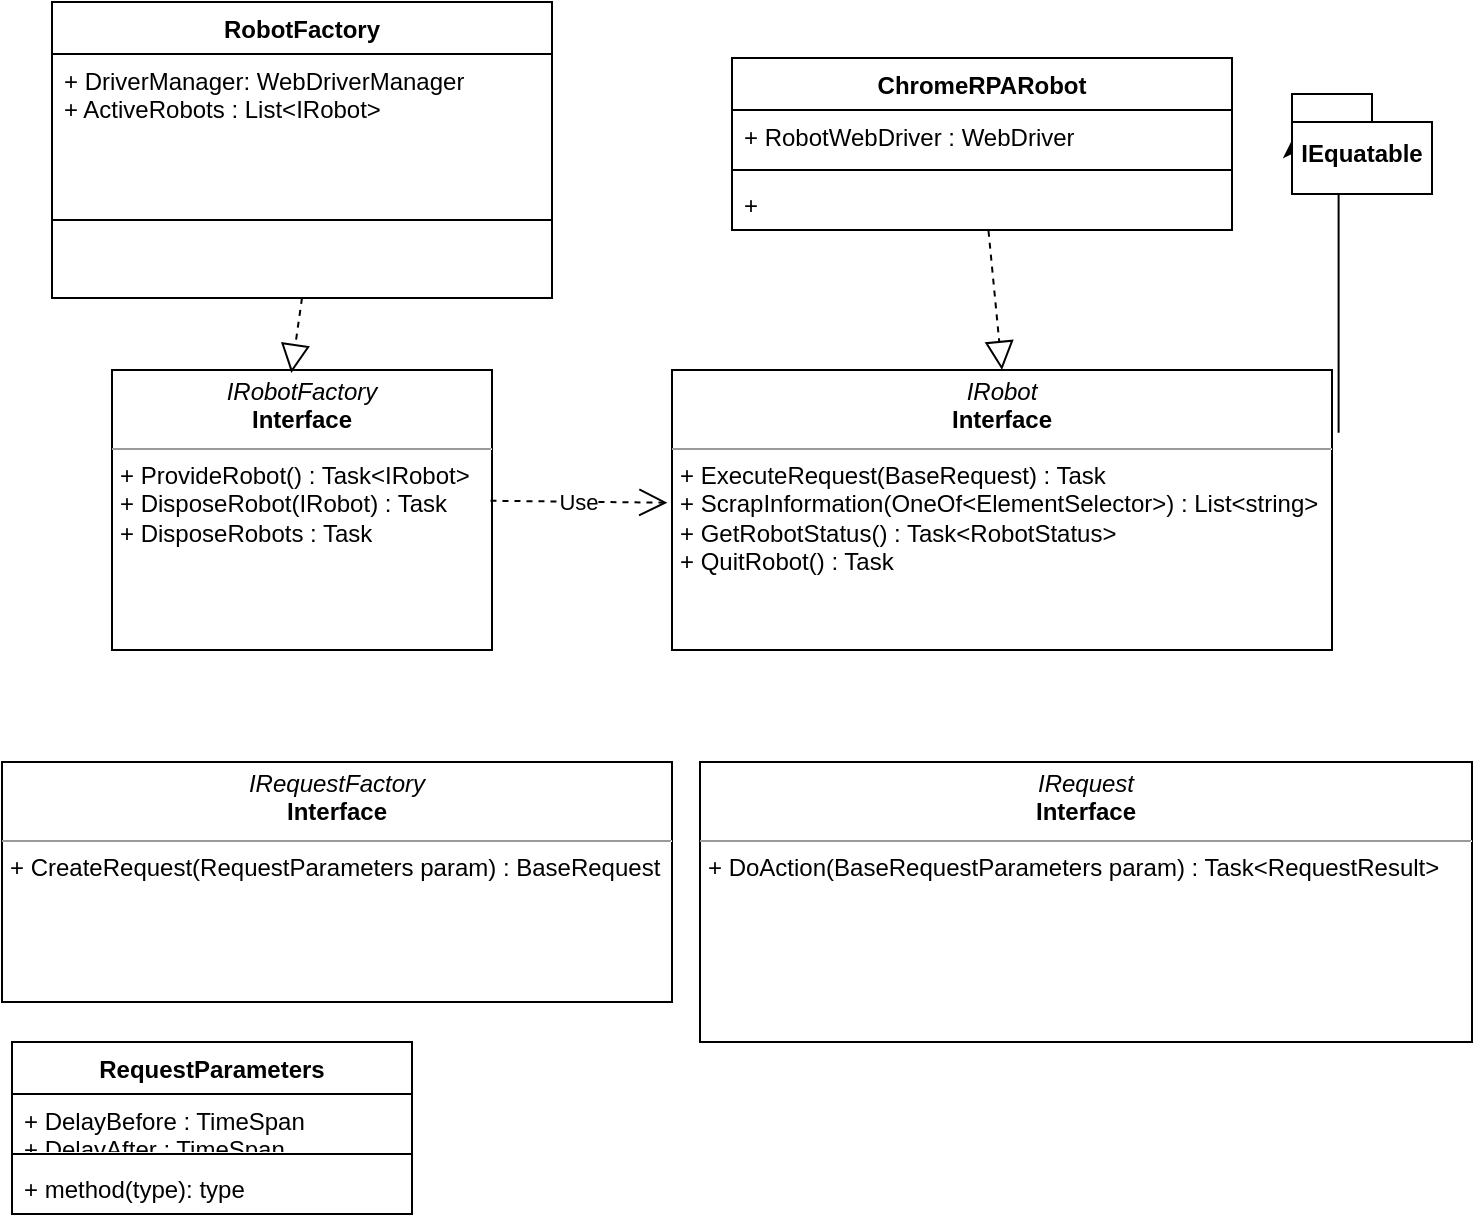 <mxfile version="21.3.8" type="github">
  <diagram id="C5RBs43oDa-KdzZeNtuy" name="Page-1">
    <mxGraphModel dx="637" dy="410" grid="1" gridSize="10" guides="1" tooltips="1" connect="1" arrows="1" fold="1" page="1" pageScale="1" pageWidth="827" pageHeight="1169" math="0" shadow="0">
      <root>
        <mxCell id="WIyWlLk6GJQsqaUBKTNV-0" />
        <mxCell id="WIyWlLk6GJQsqaUBKTNV-1" parent="WIyWlLk6GJQsqaUBKTNV-0" />
        <mxCell id="sabLhN0r8eGrxlHRT0KH-0" value="&lt;p style=&quot;margin:0px;margin-top:4px;text-align:center;&quot;&gt;&lt;i&gt;IRobotFactory&lt;/i&gt;&lt;br&gt;&lt;b&gt;Interface&lt;/b&gt;&lt;/p&gt;&lt;hr size=&quot;1&quot;&gt;&lt;p style=&quot;margin:0px;margin-left:4px;&quot;&gt;&lt;/p&gt;&lt;p style=&quot;margin:0px;margin-left:4px;&quot;&gt;+ ProvideRobot() : Task&amp;lt;IRobot&amp;gt;&lt;br&gt;+ DisposeRobot(IRobot) : Task&lt;/p&gt;&lt;p style=&quot;margin:0px;margin-left:4px;&quot;&gt;+ DisposeRobots : Task&lt;/p&gt;" style="verticalAlign=top;align=left;overflow=fill;fontSize=12;fontFamily=Helvetica;html=1;whiteSpace=wrap;" vertex="1" parent="WIyWlLk6GJQsqaUBKTNV-1">
          <mxGeometry x="120" y="584" width="190" height="140" as="geometry" />
        </mxCell>
        <mxCell id="sabLhN0r8eGrxlHRT0KH-1" value="&lt;p style=&quot;margin:0px;margin-top:4px;text-align:center;&quot;&gt;&lt;i&gt;IRobot&lt;/i&gt;&lt;br&gt;&lt;b&gt;Interface&lt;/b&gt;&lt;/p&gt;&lt;hr size=&quot;1&quot;&gt;&lt;p style=&quot;margin:0px;margin-left:4px;&quot;&gt;&lt;/p&gt;&lt;p style=&quot;margin:0px;margin-left:4px;&quot;&gt;+ ExecuteRequest(BaseRequest) : Task&lt;br&gt;+ ScrapInformation(OneOf&amp;lt;ElementSelector&amp;gt;) : List&amp;lt;string&amp;gt;&lt;/p&gt;&lt;p style=&quot;margin:0px;margin-left:4px;&quot;&gt;+ GetRobotStatus() : Task&amp;lt;RobotStatus&amp;gt;&lt;/p&gt;&lt;p style=&quot;margin:0px;margin-left:4px;&quot;&gt;+ QuitRobot() : Task&lt;/p&gt;" style="verticalAlign=top;align=left;overflow=fill;fontSize=12;fontFamily=Helvetica;html=1;whiteSpace=wrap;" vertex="1" parent="WIyWlLk6GJQsqaUBKTNV-1">
          <mxGeometry x="400" y="584" width="330" height="140" as="geometry" />
        </mxCell>
        <mxCell id="sabLhN0r8eGrxlHRT0KH-4" value="Use" style="endArrow=open;endSize=12;dashed=1;html=1;rounded=0;exitX=0.996;exitY=0.467;exitDx=0;exitDy=0;exitPerimeter=0;entryX=-0.007;entryY=0.474;entryDx=0;entryDy=0;entryPerimeter=0;" edge="1" parent="WIyWlLk6GJQsqaUBKTNV-1" source="sabLhN0r8eGrxlHRT0KH-0" target="sabLhN0r8eGrxlHRT0KH-1">
          <mxGeometry width="160" relative="1" as="geometry">
            <mxPoint x="280" y="580" as="sourcePoint" />
            <mxPoint x="440" y="580" as="targetPoint" />
          </mxGeometry>
        </mxCell>
        <mxCell id="sabLhN0r8eGrxlHRT0KH-5" value="&lt;p style=&quot;margin:0px;margin-top:4px;text-align:center;&quot;&gt;&lt;i&gt;IRequest&lt;/i&gt;&lt;br&gt;&lt;b&gt;Interface&lt;/b&gt;&lt;/p&gt;&lt;hr size=&quot;1&quot;&gt;&lt;p style=&quot;margin:0px;margin-left:4px;&quot;&gt;&lt;/p&gt;&lt;p style=&quot;margin:0px;margin-left:4px;&quot;&gt;+ DoAction(BaseRequestParameters param) : Task&amp;lt;RequestResult&amp;gt;&lt;br&gt;&lt;/p&gt;" style="verticalAlign=top;align=left;overflow=fill;fontSize=12;fontFamily=Helvetica;html=1;whiteSpace=wrap;" vertex="1" parent="WIyWlLk6GJQsqaUBKTNV-1">
          <mxGeometry x="414" y="780" width="386" height="140" as="geometry" />
        </mxCell>
        <mxCell id="sabLhN0r8eGrxlHRT0KH-27" style="edgeStyle=orthogonalEdgeStyle;rounded=0;orthogonalLoop=1;jettySize=auto;html=1;exitX=1.01;exitY=0.224;exitDx=0;exitDy=0;entryX=0;entryY=0;entryDx=0;entryDy=23;entryPerimeter=0;exitPerimeter=0;" edge="1" parent="WIyWlLk6GJQsqaUBKTNV-1" source="sabLhN0r8eGrxlHRT0KH-1" target="sabLhN0r8eGrxlHRT0KH-24">
          <mxGeometry relative="1" as="geometry">
            <Array as="points">
              <mxPoint x="733" y="471" />
              <mxPoint x="710" y="471" />
            </Array>
          </mxGeometry>
        </mxCell>
        <mxCell id="sabLhN0r8eGrxlHRT0KH-6" value="ChromeRPARobot" style="swimlane;fontStyle=1;align=center;verticalAlign=top;childLayout=stackLayout;horizontal=1;startSize=26;horizontalStack=0;resizeParent=1;resizeParentMax=0;resizeLast=0;collapsible=1;marginBottom=0;whiteSpace=wrap;html=1;" vertex="1" parent="WIyWlLk6GJQsqaUBKTNV-1">
          <mxGeometry x="430" y="428" width="250" height="86" as="geometry" />
        </mxCell>
        <mxCell id="sabLhN0r8eGrxlHRT0KH-7" value="+ RobotWebDriver : WebDriver" style="text;strokeColor=none;fillColor=none;align=left;verticalAlign=top;spacingLeft=4;spacingRight=4;overflow=hidden;rotatable=0;points=[[0,0.5],[1,0.5]];portConstraint=eastwest;whiteSpace=wrap;html=1;" vertex="1" parent="sabLhN0r8eGrxlHRT0KH-6">
          <mxGeometry y="26" width="250" height="26" as="geometry" />
        </mxCell>
        <mxCell id="sabLhN0r8eGrxlHRT0KH-8" value="" style="line;strokeWidth=1;fillColor=none;align=left;verticalAlign=middle;spacingTop=-1;spacingLeft=3;spacingRight=3;rotatable=0;labelPosition=right;points=[];portConstraint=eastwest;strokeColor=inherit;" vertex="1" parent="sabLhN0r8eGrxlHRT0KH-6">
          <mxGeometry y="52" width="250" height="8" as="geometry" />
        </mxCell>
        <mxCell id="sabLhN0r8eGrxlHRT0KH-9" value="+&amp;nbsp;" style="text;strokeColor=none;fillColor=none;align=left;verticalAlign=top;spacingLeft=4;spacingRight=4;overflow=hidden;rotatable=0;points=[[0,0.5],[1,0.5]];portConstraint=eastwest;whiteSpace=wrap;html=1;" vertex="1" parent="sabLhN0r8eGrxlHRT0KH-6">
          <mxGeometry y="60" width="250" height="26" as="geometry" />
        </mxCell>
        <mxCell id="sabLhN0r8eGrxlHRT0KH-12" value="&lt;p style=&quot;margin:0px;margin-top:4px;text-align:center;&quot;&gt;&lt;i&gt;IRequestFactory&lt;/i&gt;&lt;br&gt;&lt;b&gt;Interface&lt;/b&gt;&lt;/p&gt;&lt;hr size=&quot;1&quot;&gt;&lt;p style=&quot;margin:0px;margin-left:4px;&quot;&gt;&lt;/p&gt;&lt;p style=&quot;margin:0px;margin-left:4px;&quot;&gt;+ CreateRequest(RequestParameters param) : BaseRequest&lt;br&gt;&lt;/p&gt;" style="verticalAlign=top;align=left;overflow=fill;fontSize=12;fontFamily=Helvetica;html=1;whiteSpace=wrap;" vertex="1" parent="WIyWlLk6GJQsqaUBKTNV-1">
          <mxGeometry x="65" y="780" width="335" height="120" as="geometry" />
        </mxCell>
        <mxCell id="sabLhN0r8eGrxlHRT0KH-14" value="RequestParameters" style="swimlane;fontStyle=1;align=center;verticalAlign=top;childLayout=stackLayout;horizontal=1;startSize=26;horizontalStack=0;resizeParent=1;resizeParentMax=0;resizeLast=0;collapsible=1;marginBottom=0;whiteSpace=wrap;html=1;" vertex="1" parent="WIyWlLk6GJQsqaUBKTNV-1">
          <mxGeometry x="70" y="920" width="200" height="86" as="geometry" />
        </mxCell>
        <mxCell id="sabLhN0r8eGrxlHRT0KH-15" value="+ DelayBefore : TimeSpan&lt;br&gt;+ DelayAfter : TimeSpan" style="text;strokeColor=none;fillColor=none;align=left;verticalAlign=top;spacingLeft=4;spacingRight=4;overflow=hidden;rotatable=0;points=[[0,0.5],[1,0.5]];portConstraint=eastwest;whiteSpace=wrap;html=1;" vertex="1" parent="sabLhN0r8eGrxlHRT0KH-14">
          <mxGeometry y="26" width="200" height="26" as="geometry" />
        </mxCell>
        <mxCell id="sabLhN0r8eGrxlHRT0KH-16" value="" style="line;strokeWidth=1;fillColor=none;align=left;verticalAlign=middle;spacingTop=-1;spacingLeft=3;spacingRight=3;rotatable=0;labelPosition=right;points=[];portConstraint=eastwest;strokeColor=inherit;" vertex="1" parent="sabLhN0r8eGrxlHRT0KH-14">
          <mxGeometry y="52" width="200" height="8" as="geometry" />
        </mxCell>
        <mxCell id="sabLhN0r8eGrxlHRT0KH-17" value="+ method(type): type" style="text;strokeColor=none;fillColor=none;align=left;verticalAlign=top;spacingLeft=4;spacingRight=4;overflow=hidden;rotatable=0;points=[[0,0.5],[1,0.5]];portConstraint=eastwest;whiteSpace=wrap;html=1;" vertex="1" parent="sabLhN0r8eGrxlHRT0KH-14">
          <mxGeometry y="60" width="200" height="26" as="geometry" />
        </mxCell>
        <mxCell id="sabLhN0r8eGrxlHRT0KH-18" value="RobotFactory" style="swimlane;fontStyle=1;align=center;verticalAlign=top;childLayout=stackLayout;horizontal=1;startSize=26;horizontalStack=0;resizeParent=1;resizeParentMax=0;resizeLast=0;collapsible=1;marginBottom=0;whiteSpace=wrap;html=1;" vertex="1" parent="WIyWlLk6GJQsqaUBKTNV-1">
          <mxGeometry x="90" y="400" width="250" height="148" as="geometry">
            <mxRectangle x="90" y="390" width="120" height="30" as="alternateBounds" />
          </mxGeometry>
        </mxCell>
        <mxCell id="sabLhN0r8eGrxlHRT0KH-19" value="+ DriverManager: WebDriverManager&lt;br&gt;+ ActiveRobots : List&amp;lt;IRobot&amp;gt;" style="text;strokeColor=none;fillColor=none;align=left;verticalAlign=top;spacingLeft=4;spacingRight=4;overflow=hidden;rotatable=0;points=[[0,0.5],[1,0.5]];portConstraint=eastwest;whiteSpace=wrap;html=1;" vertex="1" parent="sabLhN0r8eGrxlHRT0KH-18">
          <mxGeometry y="26" width="250" height="44" as="geometry" />
        </mxCell>
        <mxCell id="sabLhN0r8eGrxlHRT0KH-20" value="" style="line;strokeWidth=1;fillColor=none;align=left;verticalAlign=middle;spacingTop=-1;spacingLeft=3;spacingRight=3;rotatable=0;labelPosition=right;points=[];portConstraint=eastwest;strokeColor=inherit;" vertex="1" parent="sabLhN0r8eGrxlHRT0KH-18">
          <mxGeometry y="70" width="250" height="78" as="geometry" />
        </mxCell>
        <mxCell id="sabLhN0r8eGrxlHRT0KH-22" value="" style="endArrow=block;dashed=1;endFill=0;endSize=12;html=1;rounded=0;exitX=0.513;exitY=1.015;exitDx=0;exitDy=0;exitPerimeter=0;entryX=0.5;entryY=0;entryDx=0;entryDy=0;" edge="1" parent="WIyWlLk6GJQsqaUBKTNV-1" source="sabLhN0r8eGrxlHRT0KH-9" target="sabLhN0r8eGrxlHRT0KH-1">
          <mxGeometry width="160" relative="1" as="geometry">
            <mxPoint x="290" y="580" as="sourcePoint" />
            <mxPoint x="450" y="580" as="targetPoint" />
          </mxGeometry>
        </mxCell>
        <mxCell id="sabLhN0r8eGrxlHRT0KH-23" value="" style="endArrow=block;dashed=1;endFill=0;endSize=12;html=1;rounded=0;entryX=0.472;entryY=0.011;entryDx=0;entryDy=0;entryPerimeter=0;exitX=0.5;exitY=1;exitDx=0;exitDy=0;" edge="1" parent="WIyWlLk6GJQsqaUBKTNV-1" source="sabLhN0r8eGrxlHRT0KH-18" target="sabLhN0r8eGrxlHRT0KH-0">
          <mxGeometry width="160" relative="1" as="geometry">
            <mxPoint x="242" y="518" as="sourcePoint" />
            <mxPoint x="450" y="580" as="targetPoint" />
          </mxGeometry>
        </mxCell>
        <mxCell id="sabLhN0r8eGrxlHRT0KH-24" value="IEquatable" style="shape=folder;fontStyle=1;spacingTop=10;tabWidth=40;tabHeight=14;tabPosition=left;html=1;whiteSpace=wrap;" vertex="1" parent="WIyWlLk6GJQsqaUBKTNV-1">
          <mxGeometry x="710" y="446" width="70" height="50" as="geometry" />
        </mxCell>
      </root>
    </mxGraphModel>
  </diagram>
</mxfile>
